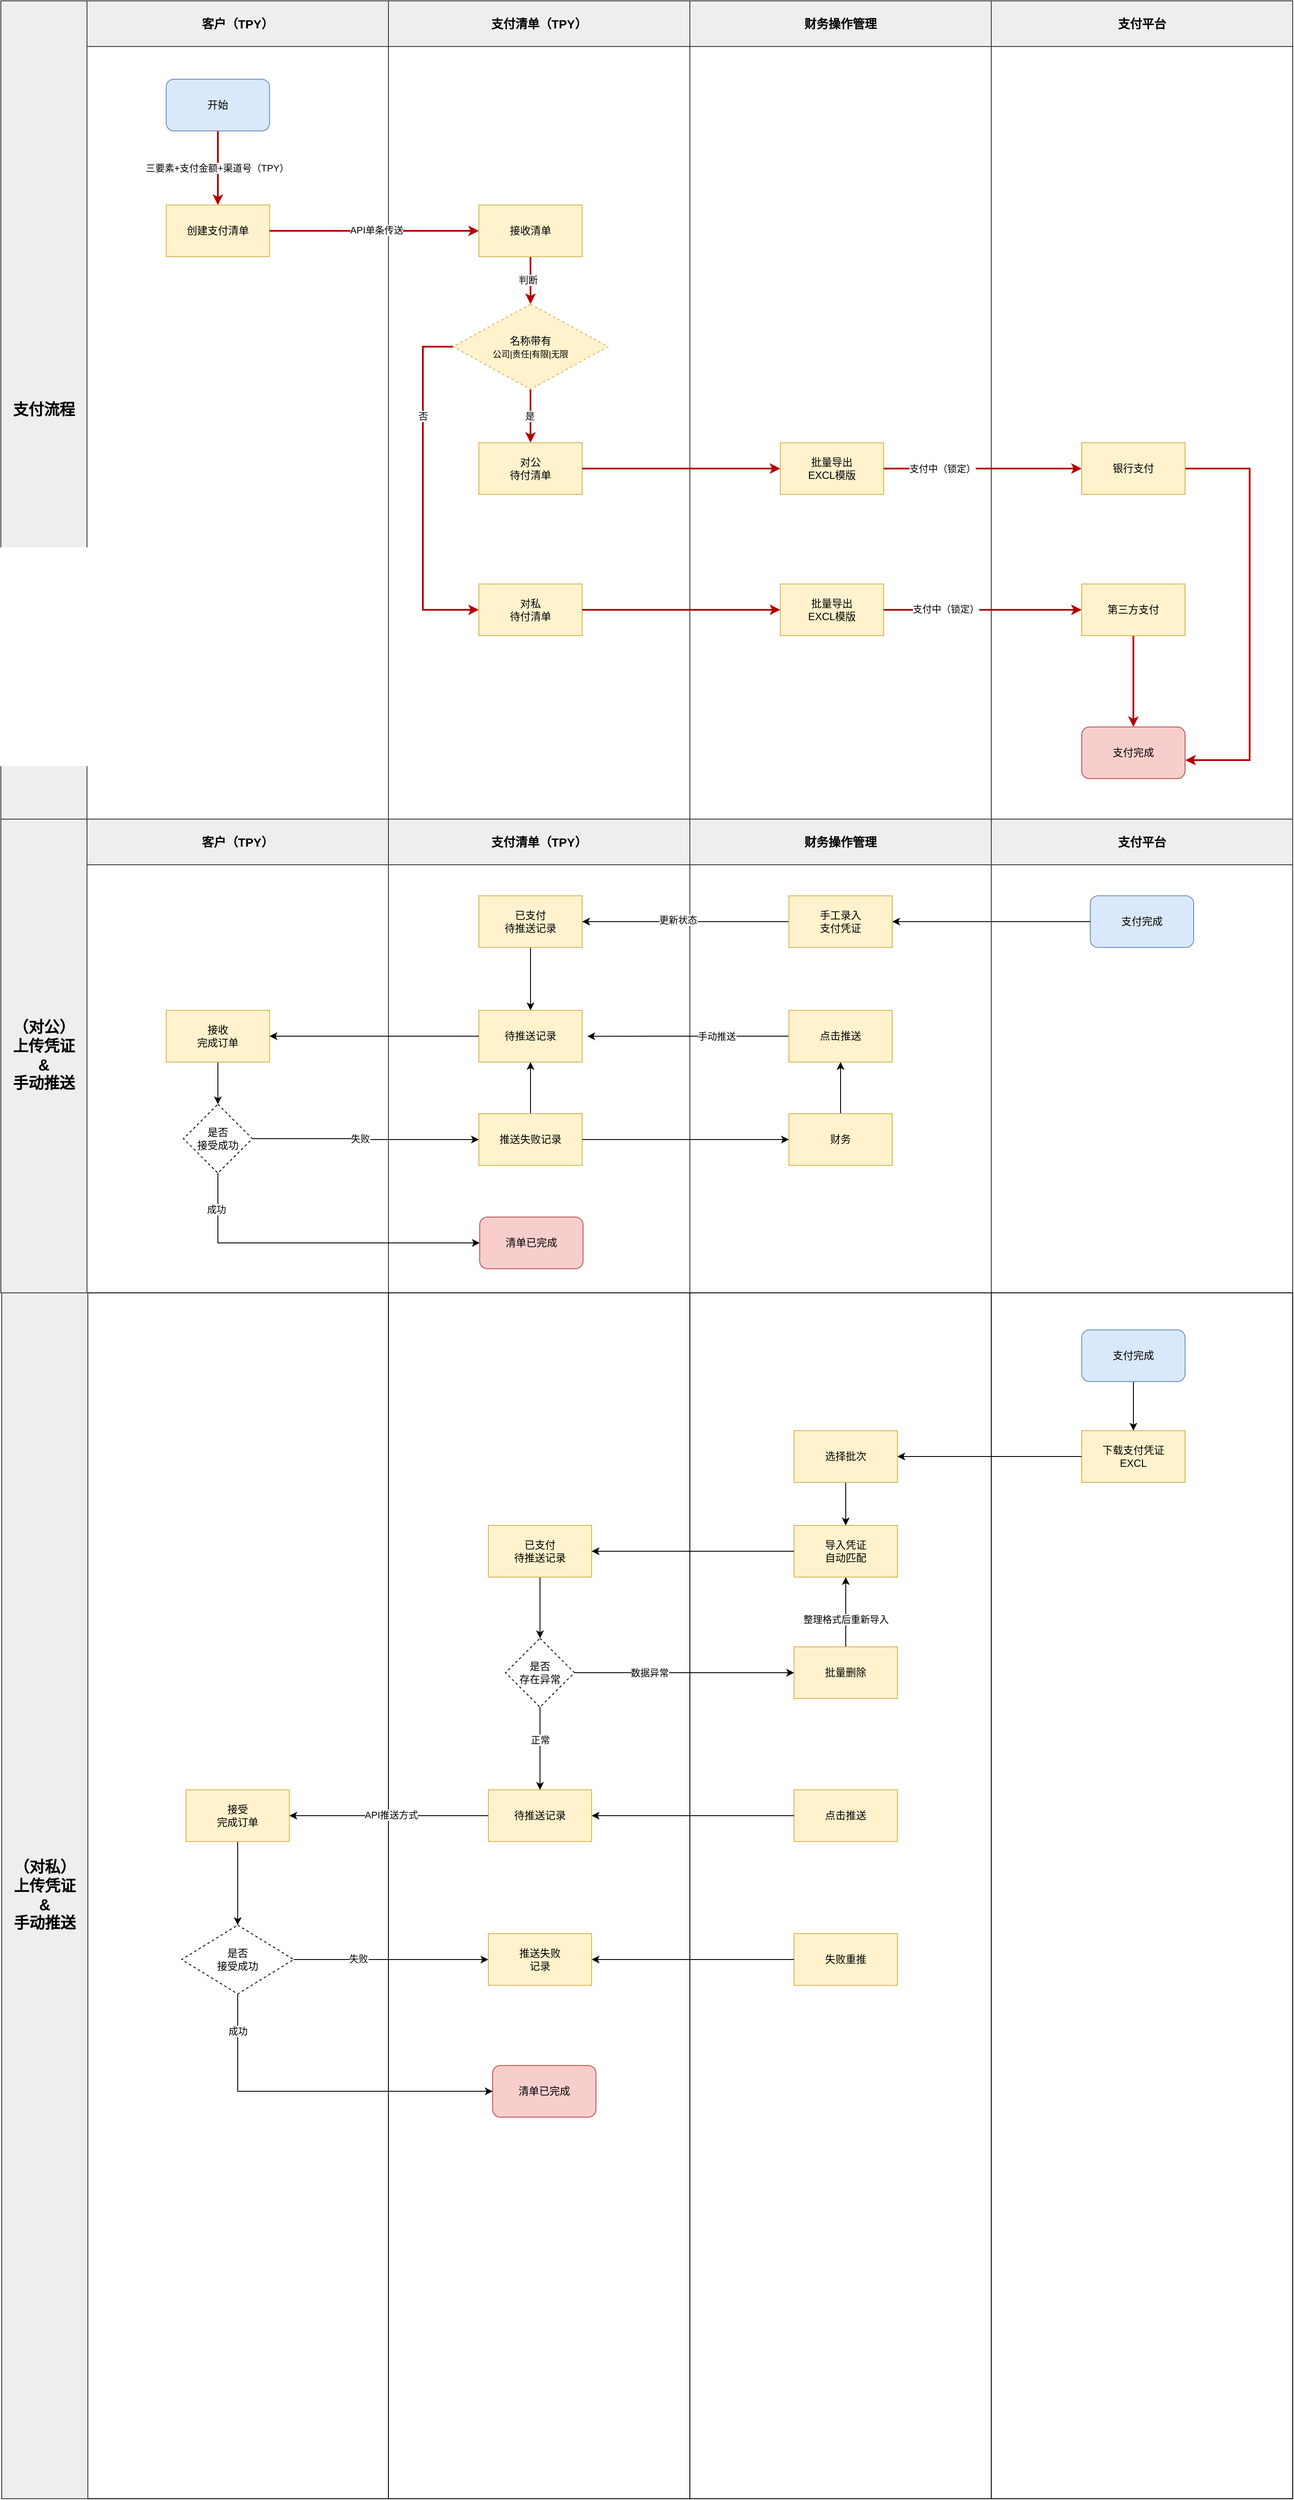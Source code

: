 <mxfile version="21.6.8" type="github">
  <diagram name="第 1 页" id="fxrkG2htSmhJT_0z3Aou">
    <mxGraphModel dx="2261" dy="790" grid="1" gridSize="10" guides="1" tooltips="1" connect="1" arrows="1" fold="1" page="1" pageScale="1" pageWidth="827" pageHeight="1169" math="0" shadow="0">
      <root>
        <mxCell id="0" />
        <mxCell id="1" parent="0" />
        <mxCell id="FZ6v5sqUs1EsnQ-WUJlG-2" value="客户（TPY）" style="swimlane;whiteSpace=wrap;html=1;startSize=53;movable=1;resizable=1;rotatable=1;deletable=1;editable=1;locked=0;connectable=1;fillColor=#eeeeee;strokeColor=#36393d;fontSize=14;" parent="1" vertex="1">
          <mxGeometry x="-680" y="30" width="350" height="950" as="geometry">
            <mxRectangle x="110" y="180" width="140" height="30" as="alternateBounds" />
          </mxGeometry>
        </mxCell>
        <mxCell id="FZ6v5sqUs1EsnQ-WUJlG-105" style="edgeStyle=orthogonalEdgeStyle;rounded=0;orthogonalLoop=1;jettySize=auto;html=1;exitX=0.5;exitY=1;exitDx=0;exitDy=0;entryX=0.5;entryY=0;entryDx=0;entryDy=0;fillColor=#e51400;strokeColor=#B20000;strokeWidth=2;" parent="FZ6v5sqUs1EsnQ-WUJlG-2" source="FZ6v5sqUs1EsnQ-WUJlG-101" target="FZ6v5sqUs1EsnQ-WUJlG-103" edge="1">
          <mxGeometry relative="1" as="geometry" />
        </mxCell>
        <mxCell id="FZ6v5sqUs1EsnQ-WUJlG-106" value="三要素+支付金额+渠道号（TPY）" style="edgeLabel;html=1;align=center;verticalAlign=middle;resizable=0;points=[];" parent="FZ6v5sqUs1EsnQ-WUJlG-105" vertex="1" connectable="0">
          <mxGeometry y="-1" relative="1" as="geometry">
            <mxPoint as="offset" />
          </mxGeometry>
        </mxCell>
        <mxCell id="FZ6v5sqUs1EsnQ-WUJlG-101" value="开始" style="rounded=1;whiteSpace=wrap;html=1;verticalAlign=middle;align=center;fillColor=#dae8fc;strokeColor=#6c8ebf;" parent="FZ6v5sqUs1EsnQ-WUJlG-2" vertex="1">
          <mxGeometry x="92" y="91" width="120" height="60" as="geometry" />
        </mxCell>
        <mxCell id="FZ6v5sqUs1EsnQ-WUJlG-103" value="创建支付清单" style="rounded=0;whiteSpace=wrap;html=1;verticalAlign=middle;align=center;fillColor=#fff2cc;strokeColor=#d6b656;" parent="FZ6v5sqUs1EsnQ-WUJlG-2" vertex="1">
          <mxGeometry x="92" y="237" width="120" height="60" as="geometry" />
        </mxCell>
        <mxCell id="FZ6v5sqUs1EsnQ-WUJlG-98" value="支付流程" style="rounded=0;whiteSpace=wrap;html=1;fillColor=#eeeeee;strokeColor=#36393d;fontSize=18;fontStyle=1" parent="1" vertex="1">
          <mxGeometry x="-780" y="30" width="100" height="950" as="geometry" />
        </mxCell>
        <mxCell id="FZ6v5sqUs1EsnQ-WUJlG-107" value="支付清单（TPY）" style="swimlane;whiteSpace=wrap;html=1;startSize=53;movable=1;resizable=1;rotatable=1;deletable=1;editable=1;locked=0;connectable=1;fillColor=#eeeeee;strokeColor=#36393d;fontSize=14;" parent="1" vertex="1">
          <mxGeometry x="-330" y="30" width="350" height="950" as="geometry">
            <mxRectangle x="110" y="180" width="140" height="30" as="alternateBounds" />
          </mxGeometry>
        </mxCell>
        <mxCell id="FZ6v5sqUs1EsnQ-WUJlG-119" style="edgeStyle=orthogonalEdgeStyle;rounded=0;orthogonalLoop=1;jettySize=auto;html=1;exitX=0.5;exitY=1;exitDx=0;exitDy=0;entryX=0.5;entryY=0;entryDx=0;entryDy=0;fillColor=#e51400;strokeColor=#B20000;strokeWidth=2;" parent="FZ6v5sqUs1EsnQ-WUJlG-107" source="FZ6v5sqUs1EsnQ-WUJlG-111" target="FZ6v5sqUs1EsnQ-WUJlG-114" edge="1">
          <mxGeometry relative="1" as="geometry" />
        </mxCell>
        <mxCell id="FZ6v5sqUs1EsnQ-WUJlG-156" value="判断" style="edgeLabel;html=1;align=center;verticalAlign=middle;resizable=0;points=[];" parent="FZ6v5sqUs1EsnQ-WUJlG-119" vertex="1" connectable="0">
          <mxGeometry x="-0.025" y="-3" relative="1" as="geometry">
            <mxPoint as="offset" />
          </mxGeometry>
        </mxCell>
        <mxCell id="FZ6v5sqUs1EsnQ-WUJlG-111" value="接收清单" style="rounded=0;whiteSpace=wrap;html=1;verticalAlign=middle;align=center;fillColor=#fff2cc;strokeColor=#d6b656;" parent="FZ6v5sqUs1EsnQ-WUJlG-107" vertex="1">
          <mxGeometry x="105" y="237" width="120" height="60" as="geometry" />
        </mxCell>
        <mxCell id="FZ6v5sqUs1EsnQ-WUJlG-123" style="edgeStyle=orthogonalEdgeStyle;rounded=0;orthogonalLoop=1;jettySize=auto;html=1;exitX=0.5;exitY=1;exitDx=0;exitDy=0;entryX=0.5;entryY=0;entryDx=0;entryDy=0;fillColor=#e51400;strokeColor=#B20000;strokeWidth=2;" parent="FZ6v5sqUs1EsnQ-WUJlG-107" source="FZ6v5sqUs1EsnQ-WUJlG-114" target="FZ6v5sqUs1EsnQ-WUJlG-122" edge="1">
          <mxGeometry relative="1" as="geometry" />
        </mxCell>
        <mxCell id="FZ6v5sqUs1EsnQ-WUJlG-124" value="是" style="edgeLabel;html=1;align=center;verticalAlign=middle;resizable=0;points=[];" parent="FZ6v5sqUs1EsnQ-WUJlG-123" vertex="1" connectable="0">
          <mxGeometry relative="1" as="geometry">
            <mxPoint x="-1" as="offset" />
          </mxGeometry>
        </mxCell>
        <mxCell id="FZ6v5sqUs1EsnQ-WUJlG-133" style="edgeStyle=orthogonalEdgeStyle;rounded=0;orthogonalLoop=1;jettySize=auto;html=1;exitX=0;exitY=0.5;exitDx=0;exitDy=0;entryX=0;entryY=0.5;entryDx=0;entryDy=0;fillColor=#e51400;strokeColor=#B20000;strokeWidth=2;" parent="FZ6v5sqUs1EsnQ-WUJlG-107" source="FZ6v5sqUs1EsnQ-WUJlG-114" target="FZ6v5sqUs1EsnQ-WUJlG-132" edge="1">
          <mxGeometry relative="1" as="geometry">
            <Array as="points">
              <mxPoint x="40" y="402" />
              <mxPoint x="40" y="707" />
            </Array>
          </mxGeometry>
        </mxCell>
        <mxCell id="FZ6v5sqUs1EsnQ-WUJlG-135" value="否" style="edgeLabel;html=1;align=center;verticalAlign=middle;resizable=0;points=[];" parent="FZ6v5sqUs1EsnQ-WUJlG-133" vertex="1" connectable="0">
          <mxGeometry x="-0.154" relative="1" as="geometry">
            <mxPoint y="-56" as="offset" />
          </mxGeometry>
        </mxCell>
        <mxCell id="FZ6v5sqUs1EsnQ-WUJlG-114" value="名称带有&lt;br style=&quot;border-color: var(--border-color); font-size: 10px;&quot;&gt;&lt;span style=&quot;font-size: 10px;&quot;&gt;公司|责任|有限|无限&lt;/span&gt;" style="rhombus;whiteSpace=wrap;html=1;dashed=1;fillColor=#fff2cc;strokeColor=#d6b656;" parent="FZ6v5sqUs1EsnQ-WUJlG-107" vertex="1">
          <mxGeometry x="75" y="352" width="180" height="99" as="geometry" />
        </mxCell>
        <mxCell id="FZ6v5sqUs1EsnQ-WUJlG-122" value="对公&lt;br&gt;待付清单" style="rounded=0;whiteSpace=wrap;html=1;verticalAlign=middle;align=center;fillColor=#fff2cc;strokeColor=#d6b656;" parent="FZ6v5sqUs1EsnQ-WUJlG-107" vertex="1">
          <mxGeometry x="105" y="513" width="120" height="60" as="geometry" />
        </mxCell>
        <mxCell id="FZ6v5sqUs1EsnQ-WUJlG-132" value="对私&lt;br&gt;待付清单" style="rounded=0;whiteSpace=wrap;html=1;verticalAlign=middle;align=center;fillColor=#fff2cc;strokeColor=#d6b656;" parent="FZ6v5sqUs1EsnQ-WUJlG-107" vertex="1">
          <mxGeometry x="105" y="677" width="120" height="60" as="geometry" />
        </mxCell>
        <mxCell id="FZ6v5sqUs1EsnQ-WUJlG-120" style="edgeStyle=orthogonalEdgeStyle;rounded=0;orthogonalLoop=1;jettySize=auto;html=1;exitX=1;exitY=0.5;exitDx=0;exitDy=0;entryX=0;entryY=0.5;entryDx=0;entryDy=0;fillColor=#e51400;strokeColor=#B20000;strokeWidth=2;" parent="1" source="FZ6v5sqUs1EsnQ-WUJlG-103" target="FZ6v5sqUs1EsnQ-WUJlG-111" edge="1">
          <mxGeometry relative="1" as="geometry" />
        </mxCell>
        <mxCell id="FZ6v5sqUs1EsnQ-WUJlG-121" value="API单条传送" style="edgeLabel;html=1;align=center;verticalAlign=middle;resizable=0;points=[];" parent="FZ6v5sqUs1EsnQ-WUJlG-120" vertex="1" connectable="0">
          <mxGeometry x="0.021" relative="1" as="geometry">
            <mxPoint y="-1" as="offset" />
          </mxGeometry>
        </mxCell>
        <mxCell id="FZ6v5sqUs1EsnQ-WUJlG-136" value="财务操作管理" style="swimlane;whiteSpace=wrap;html=1;startSize=53;movable=1;resizable=1;rotatable=1;deletable=1;editable=1;locked=0;connectable=1;fillColor=#eeeeee;strokeColor=#36393d;fontSize=14;" parent="1" vertex="1">
          <mxGeometry x="20" y="30" width="350" height="950" as="geometry">
            <mxRectangle x="110" y="180" width="140" height="30" as="alternateBounds" />
          </mxGeometry>
        </mxCell>
        <mxCell id="FZ6v5sqUs1EsnQ-WUJlG-144" value="批量导出&lt;br&gt;EXCL模版" style="rounded=0;whiteSpace=wrap;html=1;verticalAlign=middle;align=center;fillColor=#fff2cc;strokeColor=#d6b656;" parent="FZ6v5sqUs1EsnQ-WUJlG-136" vertex="1">
          <mxGeometry x="105" y="513" width="120" height="60" as="geometry" />
        </mxCell>
        <mxCell id="FZ6v5sqUs1EsnQ-WUJlG-145" value="批量导出&lt;br&gt;EXCL模版" style="rounded=0;whiteSpace=wrap;html=1;verticalAlign=middle;align=center;fillColor=#fff2cc;strokeColor=#d6b656;" parent="FZ6v5sqUs1EsnQ-WUJlG-136" vertex="1">
          <mxGeometry x="105" y="677" width="120" height="60" as="geometry" />
        </mxCell>
        <mxCell id="FZ6v5sqUs1EsnQ-WUJlG-146" style="edgeStyle=orthogonalEdgeStyle;rounded=0;orthogonalLoop=1;jettySize=auto;html=1;exitX=1;exitY=0.5;exitDx=0;exitDy=0;entryX=0;entryY=0.5;entryDx=0;entryDy=0;fillColor=#e51400;strokeColor=#B20000;strokeWidth=2;" parent="1" source="FZ6v5sqUs1EsnQ-WUJlG-122" target="FZ6v5sqUs1EsnQ-WUJlG-144" edge="1">
          <mxGeometry relative="1" as="geometry" />
        </mxCell>
        <mxCell id="FZ6v5sqUs1EsnQ-WUJlG-147" style="edgeStyle=orthogonalEdgeStyle;rounded=0;orthogonalLoop=1;jettySize=auto;html=1;exitX=1;exitY=0.5;exitDx=0;exitDy=0;entryX=0;entryY=0.5;entryDx=0;entryDy=0;fillColor=#e51400;strokeColor=#B20000;strokeWidth=2;" parent="1" source="FZ6v5sqUs1EsnQ-WUJlG-132" target="FZ6v5sqUs1EsnQ-WUJlG-145" edge="1">
          <mxGeometry relative="1" as="geometry" />
        </mxCell>
        <mxCell id="FZ6v5sqUs1EsnQ-WUJlG-148" value="支付平台" style="swimlane;whiteSpace=wrap;html=1;startSize=53;movable=1;resizable=1;rotatable=1;deletable=1;editable=1;locked=0;connectable=1;fillColor=#eeeeee;strokeColor=#36393d;fontSize=14;" parent="1" vertex="1">
          <mxGeometry x="370" y="30" width="350" height="950" as="geometry">
            <mxRectangle x="110" y="180" width="140" height="30" as="alternateBounds" />
          </mxGeometry>
        </mxCell>
        <mxCell id="FZ6v5sqUs1EsnQ-WUJlG-155" style="edgeStyle=orthogonalEdgeStyle;rounded=0;orthogonalLoop=1;jettySize=auto;html=1;exitX=1;exitY=0.5;exitDx=0;exitDy=0;entryX=1.003;entryY=0.641;entryDx=0;entryDy=0;entryPerimeter=0;fillColor=#e51400;strokeColor=#B20000;strokeWidth=2;" parent="FZ6v5sqUs1EsnQ-WUJlG-148" source="FZ6v5sqUs1EsnQ-WUJlG-149" target="FZ6v5sqUs1EsnQ-WUJlG-153" edge="1">
          <mxGeometry relative="1" as="geometry">
            <Array as="points">
              <mxPoint x="300" y="543" />
              <mxPoint x="300" y="881" />
            </Array>
          </mxGeometry>
        </mxCell>
        <mxCell id="FZ6v5sqUs1EsnQ-WUJlG-149" value="银行支付" style="rounded=0;whiteSpace=wrap;html=1;verticalAlign=middle;align=center;fillColor=#fff2cc;strokeColor=#d6b656;" parent="FZ6v5sqUs1EsnQ-WUJlG-148" vertex="1">
          <mxGeometry x="105" y="513" width="120" height="60" as="geometry" />
        </mxCell>
        <mxCell id="FZ6v5sqUs1EsnQ-WUJlG-154" style="edgeStyle=orthogonalEdgeStyle;rounded=0;orthogonalLoop=1;jettySize=auto;html=1;exitX=0.5;exitY=1;exitDx=0;exitDy=0;entryX=0.5;entryY=0;entryDx=0;entryDy=0;fillColor=#e51400;strokeColor=#B20000;strokeWidth=2;" parent="FZ6v5sqUs1EsnQ-WUJlG-148" source="FZ6v5sqUs1EsnQ-WUJlG-150" target="FZ6v5sqUs1EsnQ-WUJlG-153" edge="1">
          <mxGeometry relative="1" as="geometry" />
        </mxCell>
        <mxCell id="FZ6v5sqUs1EsnQ-WUJlG-150" value="第三方支付" style="rounded=0;whiteSpace=wrap;html=1;verticalAlign=middle;align=center;fillColor=#fff2cc;strokeColor=#d6b656;" parent="FZ6v5sqUs1EsnQ-WUJlG-148" vertex="1">
          <mxGeometry x="105" y="677" width="120" height="60" as="geometry" />
        </mxCell>
        <mxCell id="FZ6v5sqUs1EsnQ-WUJlG-153" value="支付完成" style="rounded=1;whiteSpace=wrap;html=1;fillColor=#f8cecc;strokeColor=#b85450;" parent="FZ6v5sqUs1EsnQ-WUJlG-148" vertex="1">
          <mxGeometry x="105" y="843" width="120" height="60" as="geometry" />
        </mxCell>
        <mxCell id="FZ6v5sqUs1EsnQ-WUJlG-151" style="edgeStyle=orthogonalEdgeStyle;rounded=0;orthogonalLoop=1;jettySize=auto;html=1;exitX=1;exitY=0.5;exitDx=0;exitDy=0;entryX=0;entryY=0.5;entryDx=0;entryDy=0;fillColor=#e51400;strokeColor=#B20000;strokeWidth=2;" parent="1" source="FZ6v5sqUs1EsnQ-WUJlG-144" target="FZ6v5sqUs1EsnQ-WUJlG-149" edge="1">
          <mxGeometry relative="1" as="geometry" />
        </mxCell>
        <mxCell id="FZ6v5sqUs1EsnQ-WUJlG-157" value="支付中（锁定）" style="edgeLabel;html=1;align=center;verticalAlign=middle;resizable=0;points=[];" parent="FZ6v5sqUs1EsnQ-WUJlG-151" vertex="1" connectable="0">
          <mxGeometry x="-0.408" y="-3" relative="1" as="geometry">
            <mxPoint y="-3" as="offset" />
          </mxGeometry>
        </mxCell>
        <mxCell id="FZ6v5sqUs1EsnQ-WUJlG-152" style="edgeStyle=orthogonalEdgeStyle;rounded=0;orthogonalLoop=1;jettySize=auto;html=1;exitX=1;exitY=0.5;exitDx=0;exitDy=0;entryX=0;entryY=0.5;entryDx=0;entryDy=0;fillColor=#e51400;strokeColor=#B20000;strokeWidth=2;" parent="1" source="FZ6v5sqUs1EsnQ-WUJlG-145" target="FZ6v5sqUs1EsnQ-WUJlG-150" edge="1">
          <mxGeometry relative="1" as="geometry" />
        </mxCell>
        <mxCell id="FZ6v5sqUs1EsnQ-WUJlG-158" value="支付中（锁定）" style="edgeLabel;html=1;align=center;verticalAlign=middle;resizable=0;points=[];" parent="FZ6v5sqUs1EsnQ-WUJlG-152" vertex="1" connectable="0">
          <mxGeometry x="-0.378" y="2" relative="1" as="geometry">
            <mxPoint y="1" as="offset" />
          </mxGeometry>
        </mxCell>
        <mxCell id="FZ6v5sqUs1EsnQ-WUJlG-164" value="客户（TPY）" style="swimlane;whiteSpace=wrap;html=1;startSize=53;movable=1;resizable=1;rotatable=1;deletable=1;editable=1;locked=0;connectable=1;fillColor=#eeeeee;strokeColor=#36393d;fontSize=14;" parent="1" vertex="1">
          <mxGeometry x="-680" y="980" width="350" height="1950" as="geometry">
            <mxRectangle x="110" y="180" width="140" height="30" as="alternateBounds" />
          </mxGeometry>
        </mxCell>
        <mxCell id="FZ6v5sqUs1EsnQ-WUJlG-233" style="edgeStyle=orthogonalEdgeStyle;rounded=0;orthogonalLoop=1;jettySize=auto;html=1;exitX=0.5;exitY=1;exitDx=0;exitDy=0;entryX=0.5;entryY=0;entryDx=0;entryDy=0;" parent="FZ6v5sqUs1EsnQ-WUJlG-164" source="FZ6v5sqUs1EsnQ-WUJlG-168" target="FZ6v5sqUs1EsnQ-WUJlG-232" edge="1">
          <mxGeometry relative="1" as="geometry" />
        </mxCell>
        <mxCell id="FZ6v5sqUs1EsnQ-WUJlG-168" value="接收&lt;br&gt;完成订单" style="rounded=0;whiteSpace=wrap;html=1;verticalAlign=middle;align=center;fillColor=#fff2cc;strokeColor=#d6b656;" parent="FZ6v5sqUs1EsnQ-WUJlG-164" vertex="1">
          <mxGeometry x="92" y="222" width="120" height="60" as="geometry" />
        </mxCell>
        <mxCell id="FZ6v5sqUs1EsnQ-WUJlG-232" value="是否&lt;br&gt;接受成功" style="rhombus;whiteSpace=wrap;html=1;dashed=1;" parent="FZ6v5sqUs1EsnQ-WUJlG-164" vertex="1">
          <mxGeometry x="112" y="331" width="80" height="80" as="geometry" />
        </mxCell>
        <mxCell id="FZ6v5sqUs1EsnQ-WUJlG-213" value="" style="swimlane;startSize=0;" parent="FZ6v5sqUs1EsnQ-WUJlG-164" vertex="1">
          <mxGeometry y="550" width="350" height="1400" as="geometry" />
        </mxCell>
        <mxCell id="FZ6v5sqUs1EsnQ-WUJlG-255" style="edgeStyle=orthogonalEdgeStyle;rounded=0;orthogonalLoop=1;jettySize=auto;html=1;exitX=0.5;exitY=1;exitDx=0;exitDy=0;entryX=0.5;entryY=0;entryDx=0;entryDy=0;" parent="FZ6v5sqUs1EsnQ-WUJlG-213" source="FZ6v5sqUs1EsnQ-WUJlG-225" target="FZ6v5sqUs1EsnQ-WUJlG-253" edge="1">
          <mxGeometry relative="1" as="geometry" />
        </mxCell>
        <mxCell id="FZ6v5sqUs1EsnQ-WUJlG-225" value="接受&lt;br&gt;完成订单" style="rounded=0;whiteSpace=wrap;html=1;verticalAlign=middle;align=center;fillColor=#fff2cc;strokeColor=#d6b656;" parent="FZ6v5sqUs1EsnQ-WUJlG-213" vertex="1">
          <mxGeometry x="115" y="577" width="120" height="60" as="geometry" />
        </mxCell>
        <mxCell id="FZ6v5sqUs1EsnQ-WUJlG-253" value="是否&lt;br&gt;接受成功" style="rhombus;whiteSpace=wrap;html=1;dashed=1;" parent="FZ6v5sqUs1EsnQ-WUJlG-213" vertex="1">
          <mxGeometry x="110" y="734" width="130" height="80" as="geometry" />
        </mxCell>
        <mxCell id="FZ6v5sqUs1EsnQ-WUJlG-169" value="（对公）&lt;br&gt;上传凭证&lt;br&gt;&amp;amp;&lt;br&gt;手动推送" style="rounded=0;whiteSpace=wrap;html=1;fillColor=#eeeeee;strokeColor=#36393d;fontSize=18;fontStyle=1" parent="1" vertex="1">
          <mxGeometry x="-780" y="980" width="100" height="550" as="geometry" />
        </mxCell>
        <mxCell id="FZ6v5sqUs1EsnQ-WUJlG-170" value="支付清单（TPY）" style="swimlane;whiteSpace=wrap;html=1;startSize=53;movable=1;resizable=1;rotatable=1;deletable=1;editable=1;locked=0;connectable=1;fillColor=#eeeeee;strokeColor=#36393d;fontSize=14;" parent="1" vertex="1">
          <mxGeometry x="-330" y="980" width="350" height="1950" as="geometry">
            <mxRectangle x="110" y="180" width="140" height="30" as="alternateBounds" />
          </mxGeometry>
        </mxCell>
        <mxCell id="FZ6v5sqUs1EsnQ-WUJlG-231" style="edgeStyle=orthogonalEdgeStyle;rounded=0;orthogonalLoop=1;jettySize=auto;html=1;exitX=0.5;exitY=1;exitDx=0;exitDy=0;entryX=0.5;entryY=0;entryDx=0;entryDy=0;" parent="FZ6v5sqUs1EsnQ-WUJlG-170" source="FZ6v5sqUs1EsnQ-WUJlG-173" target="FZ6v5sqUs1EsnQ-WUJlG-228" edge="1">
          <mxGeometry relative="1" as="geometry" />
        </mxCell>
        <mxCell id="FZ6v5sqUs1EsnQ-WUJlG-173" value="已支付&lt;br&gt;待推送记录" style="rounded=0;whiteSpace=wrap;html=1;verticalAlign=middle;align=center;fillColor=#fff2cc;strokeColor=#d6b656;" parent="FZ6v5sqUs1EsnQ-WUJlG-170" vertex="1">
          <mxGeometry x="105" y="89" width="120" height="60" as="geometry" />
        </mxCell>
        <mxCell id="FZ6v5sqUs1EsnQ-WUJlG-228" value="待推送记录" style="rounded=0;whiteSpace=wrap;html=1;verticalAlign=middle;align=center;fillColor=#fff2cc;strokeColor=#d6b656;" parent="FZ6v5sqUs1EsnQ-WUJlG-170" vertex="1">
          <mxGeometry x="105" y="222" width="120" height="60" as="geometry" />
        </mxCell>
        <mxCell id="FZ6v5sqUs1EsnQ-WUJlG-193" value="清单已完成" style="rounded=1;whiteSpace=wrap;html=1;fillColor=#f8cecc;strokeColor=#b85450;" parent="FZ6v5sqUs1EsnQ-WUJlG-170" vertex="1">
          <mxGeometry x="106" y="462" width="120" height="60" as="geometry" />
        </mxCell>
        <mxCell id="kbjK1IBCzuBrz2MPu3hV-1" style="edgeStyle=orthogonalEdgeStyle;rounded=0;orthogonalLoop=1;jettySize=auto;html=1;exitX=0.5;exitY=0;exitDx=0;exitDy=0;entryX=0.5;entryY=1;entryDx=0;entryDy=0;" edge="1" parent="FZ6v5sqUs1EsnQ-WUJlG-170" source="FZ6v5sqUs1EsnQ-WUJlG-240" target="FZ6v5sqUs1EsnQ-WUJlG-228">
          <mxGeometry relative="1" as="geometry" />
        </mxCell>
        <mxCell id="FZ6v5sqUs1EsnQ-WUJlG-240" value="推送失败记录" style="rounded=0;whiteSpace=wrap;html=1;verticalAlign=middle;align=center;fillColor=#fff2cc;strokeColor=#d6b656;" parent="FZ6v5sqUs1EsnQ-WUJlG-170" vertex="1">
          <mxGeometry x="105" y="342" width="120" height="60" as="geometry" />
        </mxCell>
        <mxCell id="FZ6v5sqUs1EsnQ-WUJlG-216" value="（对私）&lt;br&gt;上传凭证&lt;br&gt;&amp;amp;&lt;br&gt;手动推送" style="rounded=0;whiteSpace=wrap;html=1;fillColor=#eeeeee;strokeColor=#36393d;fontSize=18;fontStyle=1" parent="FZ6v5sqUs1EsnQ-WUJlG-170" vertex="1">
          <mxGeometry x="-449" y="550" width="100" height="1400" as="geometry" />
        </mxCell>
        <mxCell id="FZ6v5sqUs1EsnQ-WUJlG-212" value="" style="swimlane;startSize=0;" parent="FZ6v5sqUs1EsnQ-WUJlG-170" vertex="1">
          <mxGeometry y="550" width="350" height="1400" as="geometry" />
        </mxCell>
        <mxCell id="FZ6v5sqUs1EsnQ-WUJlG-266" style="edgeStyle=orthogonalEdgeStyle;rounded=0;orthogonalLoop=1;jettySize=auto;html=1;exitX=0.5;exitY=1;exitDx=0;exitDy=0;entryX=0.5;entryY=0;entryDx=0;entryDy=0;" parent="FZ6v5sqUs1EsnQ-WUJlG-212" source="FZ6v5sqUs1EsnQ-WUJlG-222" target="FZ6v5sqUs1EsnQ-WUJlG-258" edge="1">
          <mxGeometry relative="1" as="geometry" />
        </mxCell>
        <mxCell id="FZ6v5sqUs1EsnQ-WUJlG-222" value="已支付&lt;br&gt;待推送记录" style="rounded=0;whiteSpace=wrap;html=1;verticalAlign=middle;align=center;fillColor=#fff2cc;strokeColor=#d6b656;" parent="FZ6v5sqUs1EsnQ-WUJlG-212" vertex="1">
          <mxGeometry x="116" y="270" width="120" height="60" as="geometry" />
        </mxCell>
        <mxCell id="FZ6v5sqUs1EsnQ-WUJlG-224" value="待推送记录" style="rounded=0;whiteSpace=wrap;html=1;verticalAlign=middle;align=center;fillColor=#fff2cc;strokeColor=#d6b656;" parent="FZ6v5sqUs1EsnQ-WUJlG-212" vertex="1">
          <mxGeometry x="116" y="577" width="120" height="60" as="geometry" />
        </mxCell>
        <mxCell id="FZ6v5sqUs1EsnQ-WUJlG-256" value="清单已完成" style="rounded=1;whiteSpace=wrap;html=1;fillColor=#f8cecc;strokeColor=#b85450;" parent="FZ6v5sqUs1EsnQ-WUJlG-212" vertex="1">
          <mxGeometry x="121" y="897" width="120" height="60" as="geometry" />
        </mxCell>
        <mxCell id="FZ6v5sqUs1EsnQ-WUJlG-269" style="edgeStyle=orthogonalEdgeStyle;rounded=0;orthogonalLoop=1;jettySize=auto;html=1;exitX=0.5;exitY=1;exitDx=0;exitDy=0;entryX=0.5;entryY=0;entryDx=0;entryDy=0;" parent="FZ6v5sqUs1EsnQ-WUJlG-212" source="FZ6v5sqUs1EsnQ-WUJlG-258" target="FZ6v5sqUs1EsnQ-WUJlG-224" edge="1">
          <mxGeometry relative="1" as="geometry" />
        </mxCell>
        <mxCell id="FZ6v5sqUs1EsnQ-WUJlG-270" value="正常" style="edgeLabel;html=1;align=center;verticalAlign=middle;resizable=0;points=[];" parent="FZ6v5sqUs1EsnQ-WUJlG-269" vertex="1" connectable="0">
          <mxGeometry x="-0.213" relative="1" as="geometry">
            <mxPoint as="offset" />
          </mxGeometry>
        </mxCell>
        <mxCell id="FZ6v5sqUs1EsnQ-WUJlG-258" value="是否&lt;br&gt;存在异常" style="rhombus;whiteSpace=wrap;html=1;dashed=1;" parent="FZ6v5sqUs1EsnQ-WUJlG-212" vertex="1">
          <mxGeometry x="136" y="401" width="80" height="80" as="geometry" />
        </mxCell>
        <mxCell id="FZ6v5sqUs1EsnQ-WUJlG-226" value="推送失败&lt;br&gt;记录" style="rounded=0;whiteSpace=wrap;html=1;verticalAlign=middle;align=center;fillColor=#fff2cc;strokeColor=#d6b656;" parent="FZ6v5sqUs1EsnQ-WUJlG-212" vertex="1">
          <mxGeometry x="116" y="744" width="120" height="60" as="geometry" />
        </mxCell>
        <mxCell id="FZ6v5sqUs1EsnQ-WUJlG-188" value="支付平台" style="swimlane;whiteSpace=wrap;html=1;startSize=53;movable=1;resizable=1;rotatable=1;deletable=1;editable=1;locked=0;connectable=1;fillColor=#eeeeee;strokeColor=#36393d;fontSize=14;" parent="1" vertex="1">
          <mxGeometry x="370" y="980" width="350" height="550" as="geometry">
            <mxRectangle x="110" y="180" width="140" height="30" as="alternateBounds" />
          </mxGeometry>
        </mxCell>
        <mxCell id="FZ6v5sqUs1EsnQ-WUJlG-167" value="支付完成" style="rounded=1;whiteSpace=wrap;html=1;verticalAlign=middle;align=center;fillColor=#dae8fc;strokeColor=#6c8ebf;" parent="FZ6v5sqUs1EsnQ-WUJlG-188" vertex="1">
          <mxGeometry x="115" y="89" width="120" height="60" as="geometry" />
        </mxCell>
        <mxCell id="FZ6v5sqUs1EsnQ-WUJlG-230" style="edgeStyle=orthogonalEdgeStyle;rounded=0;orthogonalLoop=1;jettySize=auto;html=1;exitX=0;exitY=0.5;exitDx=0;exitDy=0;entryX=1;entryY=0.5;entryDx=0;entryDy=0;" parent="1" source="FZ6v5sqUs1EsnQ-WUJlG-167" target="FZ6v5sqUs1EsnQ-WUJlG-198" edge="1">
          <mxGeometry relative="1" as="geometry" />
        </mxCell>
        <mxCell id="FZ6v5sqUs1EsnQ-WUJlG-235" style="edgeStyle=orthogonalEdgeStyle;rounded=0;orthogonalLoop=1;jettySize=auto;html=1;exitX=0;exitY=0.5;exitDx=0;exitDy=0;entryX=1;entryY=0.5;entryDx=0;entryDy=0;" parent="1" source="FZ6v5sqUs1EsnQ-WUJlG-228" target="FZ6v5sqUs1EsnQ-WUJlG-168" edge="1">
          <mxGeometry relative="1" as="geometry" />
        </mxCell>
        <mxCell id="FZ6v5sqUs1EsnQ-WUJlG-241" style="edgeStyle=orthogonalEdgeStyle;rounded=0;orthogonalLoop=1;jettySize=auto;html=1;exitX=1;exitY=0.5;exitDx=0;exitDy=0;entryX=0;entryY=0.5;entryDx=0;entryDy=0;" parent="1" source="FZ6v5sqUs1EsnQ-WUJlG-232" target="FZ6v5sqUs1EsnQ-WUJlG-240" edge="1">
          <mxGeometry relative="1" as="geometry" />
        </mxCell>
        <mxCell id="FZ6v5sqUs1EsnQ-WUJlG-249" value="失败" style="edgeLabel;html=1;align=center;verticalAlign=middle;resizable=0;points=[];" parent="FZ6v5sqUs1EsnQ-WUJlG-241" vertex="1" connectable="0">
          <mxGeometry x="-0.061" relative="1" as="geometry">
            <mxPoint x="1" as="offset" />
          </mxGeometry>
        </mxCell>
        <mxCell id="FZ6v5sqUs1EsnQ-WUJlG-247" style="edgeStyle=orthogonalEdgeStyle;rounded=0;orthogonalLoop=1;jettySize=auto;html=1;exitX=0.5;exitY=1;exitDx=0;exitDy=0;entryX=0;entryY=0.5;entryDx=0;entryDy=0;" parent="1" source="FZ6v5sqUs1EsnQ-WUJlG-232" target="FZ6v5sqUs1EsnQ-WUJlG-193" edge="1">
          <mxGeometry relative="1" as="geometry" />
        </mxCell>
        <mxCell id="FZ6v5sqUs1EsnQ-WUJlG-248" value="成功" style="edgeLabel;html=1;align=center;verticalAlign=middle;resizable=0;points=[];" parent="FZ6v5sqUs1EsnQ-WUJlG-247" vertex="1" connectable="0">
          <mxGeometry x="-0.783" y="-2" relative="1" as="geometry">
            <mxPoint as="offset" />
          </mxGeometry>
        </mxCell>
        <mxCell id="FZ6v5sqUs1EsnQ-WUJlG-278" style="edgeStyle=orthogonalEdgeStyle;rounded=0;orthogonalLoop=1;jettySize=auto;html=1;exitX=1;exitY=0.5;exitDx=0;exitDy=0;entryX=0;entryY=0.5;entryDx=0;entryDy=0;" parent="1" source="FZ6v5sqUs1EsnQ-WUJlG-253" target="FZ6v5sqUs1EsnQ-WUJlG-226" edge="1">
          <mxGeometry relative="1" as="geometry" />
        </mxCell>
        <mxCell id="FZ6v5sqUs1EsnQ-WUJlG-279" value="失败" style="edgeLabel;html=1;align=center;verticalAlign=middle;resizable=0;points=[];" parent="FZ6v5sqUs1EsnQ-WUJlG-278" vertex="1" connectable="0">
          <mxGeometry x="-0.335" y="3" relative="1" as="geometry">
            <mxPoint y="2" as="offset" />
          </mxGeometry>
        </mxCell>
        <mxCell id="FZ6v5sqUs1EsnQ-WUJlG-273" style="edgeStyle=orthogonalEdgeStyle;rounded=0;orthogonalLoop=1;jettySize=auto;html=1;exitX=0;exitY=0.5;exitDx=0;exitDy=0;" parent="1" source="FZ6v5sqUs1EsnQ-WUJlG-224" target="FZ6v5sqUs1EsnQ-WUJlG-225" edge="1">
          <mxGeometry relative="1" as="geometry" />
        </mxCell>
        <mxCell id="FZ6v5sqUs1EsnQ-WUJlG-274" value="API推送方式" style="edgeLabel;html=1;align=center;verticalAlign=middle;resizable=0;points=[];" parent="FZ6v5sqUs1EsnQ-WUJlG-273" vertex="1" connectable="0">
          <mxGeometry x="0.24" relative="1" as="geometry">
            <mxPoint x="30" y="-1" as="offset" />
          </mxGeometry>
        </mxCell>
        <mxCell id="FZ6v5sqUs1EsnQ-WUJlG-280" style="edgeStyle=orthogonalEdgeStyle;rounded=0;orthogonalLoop=1;jettySize=auto;html=1;exitX=0.5;exitY=1;exitDx=0;exitDy=0;entryX=0;entryY=0.5;entryDx=0;entryDy=0;" parent="1" source="FZ6v5sqUs1EsnQ-WUJlG-253" target="FZ6v5sqUs1EsnQ-WUJlG-256" edge="1">
          <mxGeometry relative="1" as="geometry" />
        </mxCell>
        <mxCell id="FZ6v5sqUs1EsnQ-WUJlG-282" value="成功" style="edgeLabel;html=1;align=center;verticalAlign=middle;resizable=0;points=[];" parent="FZ6v5sqUs1EsnQ-WUJlG-280" vertex="1" connectable="0">
          <mxGeometry x="-0.792" relative="1" as="geometry">
            <mxPoint as="offset" />
          </mxGeometry>
        </mxCell>
        <mxCell id="FZ6v5sqUs1EsnQ-WUJlG-183" value="财务操作管理" style="swimlane;whiteSpace=wrap;html=1;startSize=53;movable=1;resizable=1;rotatable=1;deletable=1;editable=1;locked=0;connectable=1;fillColor=#eeeeee;strokeColor=#36393d;fontSize=14;" parent="1" vertex="1">
          <mxGeometry x="20" y="980" width="350" height="550" as="geometry">
            <mxRectangle x="110" y="180" width="140" height="30" as="alternateBounds" />
          </mxGeometry>
        </mxCell>
        <mxCell id="FZ6v5sqUs1EsnQ-WUJlG-234" style="edgeStyle=orthogonalEdgeStyle;rounded=0;orthogonalLoop=1;jettySize=auto;html=1;exitX=0;exitY=0.5;exitDx=0;exitDy=0;" parent="FZ6v5sqUs1EsnQ-WUJlG-183" source="FZ6v5sqUs1EsnQ-WUJlG-229" edge="1">
          <mxGeometry relative="1" as="geometry">
            <mxPoint x="-119" y="252.143" as="targetPoint" />
          </mxGeometry>
        </mxCell>
        <mxCell id="FZ6v5sqUs1EsnQ-WUJlG-245" value="手动推送" style="edgeLabel;html=1;align=center;verticalAlign=middle;resizable=0;points=[];" parent="FZ6v5sqUs1EsnQ-WUJlG-234" vertex="1" connectable="0">
          <mxGeometry x="-0.281" y="4" relative="1" as="geometry">
            <mxPoint y="-4" as="offset" />
          </mxGeometry>
        </mxCell>
        <mxCell id="FZ6v5sqUs1EsnQ-WUJlG-229" value="点击推送" style="rounded=0;whiteSpace=wrap;html=1;verticalAlign=middle;align=center;fillColor=#fff2cc;strokeColor=#d6b656;" parent="FZ6v5sqUs1EsnQ-WUJlG-183" vertex="1">
          <mxGeometry x="115" y="222" width="120" height="60" as="geometry" />
        </mxCell>
        <mxCell id="kbjK1IBCzuBrz2MPu3hV-6" style="edgeStyle=orthogonalEdgeStyle;rounded=0;orthogonalLoop=1;jettySize=auto;html=1;exitX=0.5;exitY=0;exitDx=0;exitDy=0;entryX=0.5;entryY=1;entryDx=0;entryDy=0;" edge="1" parent="FZ6v5sqUs1EsnQ-WUJlG-183" source="kbjK1IBCzuBrz2MPu3hV-4" target="FZ6v5sqUs1EsnQ-WUJlG-229">
          <mxGeometry relative="1" as="geometry" />
        </mxCell>
        <mxCell id="kbjK1IBCzuBrz2MPu3hV-4" value="财务" style="rounded=0;whiteSpace=wrap;html=1;verticalAlign=middle;align=center;fillColor=#fff2cc;strokeColor=#d6b656;" vertex="1" parent="FZ6v5sqUs1EsnQ-WUJlG-183">
          <mxGeometry x="115" y="342" width="120" height="60" as="geometry" />
        </mxCell>
        <mxCell id="FZ6v5sqUs1EsnQ-WUJlG-204" style="edgeStyle=orthogonalEdgeStyle;rounded=0;orthogonalLoop=1;jettySize=auto;html=1;exitX=0;exitY=0.5;exitDx=0;exitDy=0;entryX=1;entryY=0.5;entryDx=0;entryDy=0;" parent="1" source="FZ6v5sqUs1EsnQ-WUJlG-198" target="FZ6v5sqUs1EsnQ-WUJlG-173" edge="1">
          <mxGeometry relative="1" as="geometry" />
        </mxCell>
        <mxCell id="FZ6v5sqUs1EsnQ-WUJlG-210" value="更新状态" style="edgeLabel;html=1;align=center;verticalAlign=middle;resizable=0;points=[];" parent="FZ6v5sqUs1EsnQ-WUJlG-204" vertex="1" connectable="0">
          <mxGeometry x="0.069" y="1" relative="1" as="geometry">
            <mxPoint x="-1" y="-3" as="offset" />
          </mxGeometry>
        </mxCell>
        <mxCell id="kbjK1IBCzuBrz2MPu3hV-7" style="edgeStyle=orthogonalEdgeStyle;rounded=0;orthogonalLoop=1;jettySize=auto;html=1;exitX=1;exitY=0.5;exitDx=0;exitDy=0;entryX=0;entryY=0.5;entryDx=0;entryDy=0;" edge="1" parent="1" source="FZ6v5sqUs1EsnQ-WUJlG-240" target="kbjK1IBCzuBrz2MPu3hV-4">
          <mxGeometry relative="1" as="geometry" />
        </mxCell>
        <mxCell id="FZ6v5sqUs1EsnQ-WUJlG-198" value="手工录入&lt;br&gt;支付凭证" style="rounded=0;whiteSpace=wrap;html=1;verticalAlign=middle;align=center;fillColor=#fff2cc;strokeColor=#d6b656;" parent="1" vertex="1">
          <mxGeometry x="135" y="1069" width="120" height="60" as="geometry" />
        </mxCell>
        <mxCell id="FZ6v5sqUs1EsnQ-WUJlG-215" value="" style="swimlane;startSize=0;" parent="1" vertex="1">
          <mxGeometry x="370" y="1530" width="350" height="1400" as="geometry" />
        </mxCell>
        <mxCell id="FZ6v5sqUs1EsnQ-WUJlG-250" style="edgeStyle=orthogonalEdgeStyle;rounded=0;orthogonalLoop=1;jettySize=auto;html=1;exitX=0.5;exitY=1;exitDx=0;exitDy=0;entryX=0.5;entryY=0;entryDx=0;entryDy=0;" parent="FZ6v5sqUs1EsnQ-WUJlG-215" source="FZ6v5sqUs1EsnQ-WUJlG-217" target="FZ6v5sqUs1EsnQ-WUJlG-218" edge="1">
          <mxGeometry relative="1" as="geometry" />
        </mxCell>
        <mxCell id="FZ6v5sqUs1EsnQ-WUJlG-217" value="支付完成" style="rounded=1;whiteSpace=wrap;html=1;verticalAlign=middle;align=center;fillColor=#dae8fc;strokeColor=#6c8ebf;" parent="FZ6v5sqUs1EsnQ-WUJlG-215" vertex="1">
          <mxGeometry x="105" y="43" width="120" height="60" as="geometry" />
        </mxCell>
        <mxCell id="FZ6v5sqUs1EsnQ-WUJlG-218" value="下载支付凭证&lt;br&gt;EXCL" style="rounded=0;whiteSpace=wrap;html=1;verticalAlign=middle;align=center;fillColor=#fff2cc;strokeColor=#d6b656;" parent="FZ6v5sqUs1EsnQ-WUJlG-215" vertex="1">
          <mxGeometry x="105" y="160" width="120" height="60" as="geometry" />
        </mxCell>
        <mxCell id="FZ6v5sqUs1EsnQ-WUJlG-271" style="edgeStyle=orthogonalEdgeStyle;rounded=0;orthogonalLoop=1;jettySize=auto;html=1;exitX=0;exitY=0.5;exitDx=0;exitDy=0;entryX=1;entryY=0.5;entryDx=0;entryDy=0;" parent="1" source="FZ6v5sqUs1EsnQ-WUJlG-218" target="FZ6v5sqUs1EsnQ-WUJlG-221" edge="1">
          <mxGeometry relative="1" as="geometry" />
        </mxCell>
        <mxCell id="FZ6v5sqUs1EsnQ-WUJlG-214" value="" style="swimlane;startSize=0;" parent="1" vertex="1">
          <mxGeometry x="20" y="1530" width="350" height="1400" as="geometry">
            <mxRectangle x="350" width="50" height="40" as="alternateBounds" />
          </mxGeometry>
        </mxCell>
        <mxCell id="FZ6v5sqUs1EsnQ-WUJlG-220" value="导入凭证&lt;br&gt;自动匹配" style="rounded=0;whiteSpace=wrap;html=1;verticalAlign=middle;align=center;fillColor=#fff2cc;strokeColor=#d6b656;" parent="FZ6v5sqUs1EsnQ-WUJlG-214" vertex="1">
          <mxGeometry x="121" y="270" width="120" height="60" as="geometry" />
        </mxCell>
        <mxCell id="kbjK1IBCzuBrz2MPu3hV-8" style="edgeStyle=orthogonalEdgeStyle;rounded=0;orthogonalLoop=1;jettySize=auto;html=1;exitX=0.5;exitY=1;exitDx=0;exitDy=0;entryX=0.5;entryY=0;entryDx=0;entryDy=0;" edge="1" parent="FZ6v5sqUs1EsnQ-WUJlG-214" source="FZ6v5sqUs1EsnQ-WUJlG-221" target="FZ6v5sqUs1EsnQ-WUJlG-220">
          <mxGeometry relative="1" as="geometry" />
        </mxCell>
        <mxCell id="FZ6v5sqUs1EsnQ-WUJlG-221" value="选择批次" style="rounded=0;whiteSpace=wrap;html=1;verticalAlign=middle;align=center;fillColor=#fff2cc;strokeColor=#d6b656;" parent="FZ6v5sqUs1EsnQ-WUJlG-214" vertex="1">
          <mxGeometry x="121" y="160" width="120" height="60" as="geometry" />
        </mxCell>
        <mxCell id="FZ6v5sqUs1EsnQ-WUJlG-251" value="点击推送" style="rounded=0;whiteSpace=wrap;html=1;verticalAlign=middle;align=center;fillColor=#fff2cc;strokeColor=#d6b656;" parent="FZ6v5sqUs1EsnQ-WUJlG-214" vertex="1">
          <mxGeometry x="121" y="577" width="120" height="60" as="geometry" />
        </mxCell>
        <mxCell id="FZ6v5sqUs1EsnQ-WUJlG-252" value="失败重推" style="rounded=0;whiteSpace=wrap;html=1;verticalAlign=middle;align=center;fillColor=#fff2cc;strokeColor=#d6b656;" parent="FZ6v5sqUs1EsnQ-WUJlG-214" vertex="1">
          <mxGeometry x="121" y="744" width="120" height="60" as="geometry" />
        </mxCell>
        <mxCell id="FZ6v5sqUs1EsnQ-WUJlG-265" style="edgeStyle=orthogonalEdgeStyle;rounded=0;orthogonalLoop=1;jettySize=auto;html=1;exitX=0.5;exitY=0;exitDx=0;exitDy=0;entryX=0.5;entryY=1;entryDx=0;entryDy=0;" parent="FZ6v5sqUs1EsnQ-WUJlG-214" source="FZ6v5sqUs1EsnQ-WUJlG-257" target="FZ6v5sqUs1EsnQ-WUJlG-220" edge="1">
          <mxGeometry relative="1" as="geometry" />
        </mxCell>
        <mxCell id="FZ6v5sqUs1EsnQ-WUJlG-272" value="整理格式后重新导入" style="edgeLabel;html=1;align=center;verticalAlign=middle;resizable=0;points=[];" parent="FZ6v5sqUs1EsnQ-WUJlG-265" vertex="1" connectable="0">
          <mxGeometry x="-0.207" relative="1" as="geometry">
            <mxPoint as="offset" />
          </mxGeometry>
        </mxCell>
        <mxCell id="FZ6v5sqUs1EsnQ-WUJlG-257" value="批量删除" style="rounded=0;whiteSpace=wrap;html=1;verticalAlign=middle;align=center;fillColor=#fff2cc;strokeColor=#d6b656;" parent="FZ6v5sqUs1EsnQ-WUJlG-214" vertex="1">
          <mxGeometry x="121" y="411" width="120" height="60" as="geometry" />
        </mxCell>
        <mxCell id="FZ6v5sqUs1EsnQ-WUJlG-262" style="edgeStyle=orthogonalEdgeStyle;rounded=0;orthogonalLoop=1;jettySize=auto;html=1;exitX=0;exitY=0.5;exitDx=0;exitDy=0;entryX=1;entryY=0.5;entryDx=0;entryDy=0;" parent="1" source="FZ6v5sqUs1EsnQ-WUJlG-220" target="FZ6v5sqUs1EsnQ-WUJlG-222" edge="1">
          <mxGeometry relative="1" as="geometry" />
        </mxCell>
        <mxCell id="FZ6v5sqUs1EsnQ-WUJlG-275" style="edgeStyle=orthogonalEdgeStyle;rounded=0;orthogonalLoop=1;jettySize=auto;html=1;exitX=0;exitY=0.5;exitDx=0;exitDy=0;entryX=1;entryY=0.5;entryDx=0;entryDy=0;" parent="1" source="FZ6v5sqUs1EsnQ-WUJlG-251" target="FZ6v5sqUs1EsnQ-WUJlG-224" edge="1">
          <mxGeometry relative="1" as="geometry" />
        </mxCell>
        <mxCell id="FZ6v5sqUs1EsnQ-WUJlG-287" style="edgeStyle=orthogonalEdgeStyle;rounded=0;orthogonalLoop=1;jettySize=auto;html=1;exitX=0;exitY=0.5;exitDx=0;exitDy=0;entryX=1;entryY=0.5;entryDx=0;entryDy=0;" parent="1" source="FZ6v5sqUs1EsnQ-WUJlG-252" target="FZ6v5sqUs1EsnQ-WUJlG-226" edge="1">
          <mxGeometry relative="1" as="geometry" />
        </mxCell>
        <mxCell id="FZ6v5sqUs1EsnQ-WUJlG-267" style="edgeStyle=orthogonalEdgeStyle;rounded=0;orthogonalLoop=1;jettySize=auto;html=1;exitX=1;exitY=0.5;exitDx=0;exitDy=0;entryX=0;entryY=0.5;entryDx=0;entryDy=0;" parent="1" source="FZ6v5sqUs1EsnQ-WUJlG-258" target="FZ6v5sqUs1EsnQ-WUJlG-257" edge="1">
          <mxGeometry relative="1" as="geometry" />
        </mxCell>
        <mxCell id="FZ6v5sqUs1EsnQ-WUJlG-268" value="数据异常" style="edgeLabel;html=1;align=center;verticalAlign=middle;resizable=0;points=[];" parent="FZ6v5sqUs1EsnQ-WUJlG-267" vertex="1" connectable="0">
          <mxGeometry x="-0.405" y="-2" relative="1" as="geometry">
            <mxPoint x="11" y="-2" as="offset" />
          </mxGeometry>
        </mxCell>
      </root>
    </mxGraphModel>
  </diagram>
</mxfile>
